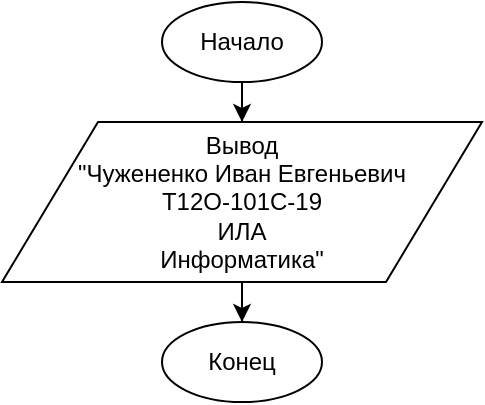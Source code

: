 <mxfile version="13.1.14" type="device"><diagram id="Hsi1N0cberL_-BoPGEi5" name="Page-1"><mxGraphModel dx="371" dy="164" grid="1" gridSize="10" guides="1" tooltips="1" connect="1" arrows="1" fold="1" page="1" pageScale="1" pageWidth="850" pageHeight="1100" math="0" shadow="0"><root><mxCell id="0"/><mxCell id="1" parent="0"/><mxCell id="LDhQOHuRyV1jIk14AgpL-3" style="edgeStyle=orthogonalEdgeStyle;rounded=0;orthogonalLoop=1;jettySize=auto;html=1;entryX=0.5;entryY=0;entryDx=0;entryDy=0;" edge="1" parent="1" source="LDhQOHuRyV1jIk14AgpL-1" target="LDhQOHuRyV1jIk14AgpL-2"><mxGeometry relative="1" as="geometry"/></mxCell><mxCell id="LDhQOHuRyV1jIk14AgpL-1" value="Начало" style="ellipse;whiteSpace=wrap;html=1;" vertex="1" parent="1"><mxGeometry x="200" y="80" width="80" height="40" as="geometry"/></mxCell><mxCell id="LDhQOHuRyV1jIk14AgpL-5" style="edgeStyle=orthogonalEdgeStyle;rounded=0;orthogonalLoop=1;jettySize=auto;html=1;entryX=0.5;entryY=0;entryDx=0;entryDy=0;" edge="1" parent="1" source="LDhQOHuRyV1jIk14AgpL-2" target="LDhQOHuRyV1jIk14AgpL-4"><mxGeometry relative="1" as="geometry"/></mxCell><mxCell id="LDhQOHuRyV1jIk14AgpL-2" value="Вывод &lt;br&gt;&quot;Чужененко Иван Евгеньевич&lt;br&gt;Т12О-101С-19&lt;br&gt;ИЛА&lt;br&gt;Информатика&quot;" style="shape=parallelogram;perimeter=parallelogramPerimeter;whiteSpace=wrap;html=1;" vertex="1" parent="1"><mxGeometry x="120" y="140" width="240" height="80" as="geometry"/></mxCell><mxCell id="LDhQOHuRyV1jIk14AgpL-4" value="Конец" style="ellipse;whiteSpace=wrap;html=1;" vertex="1" parent="1"><mxGeometry x="200" y="240" width="80" height="40" as="geometry"/></mxCell></root></mxGraphModel></diagram></mxfile>